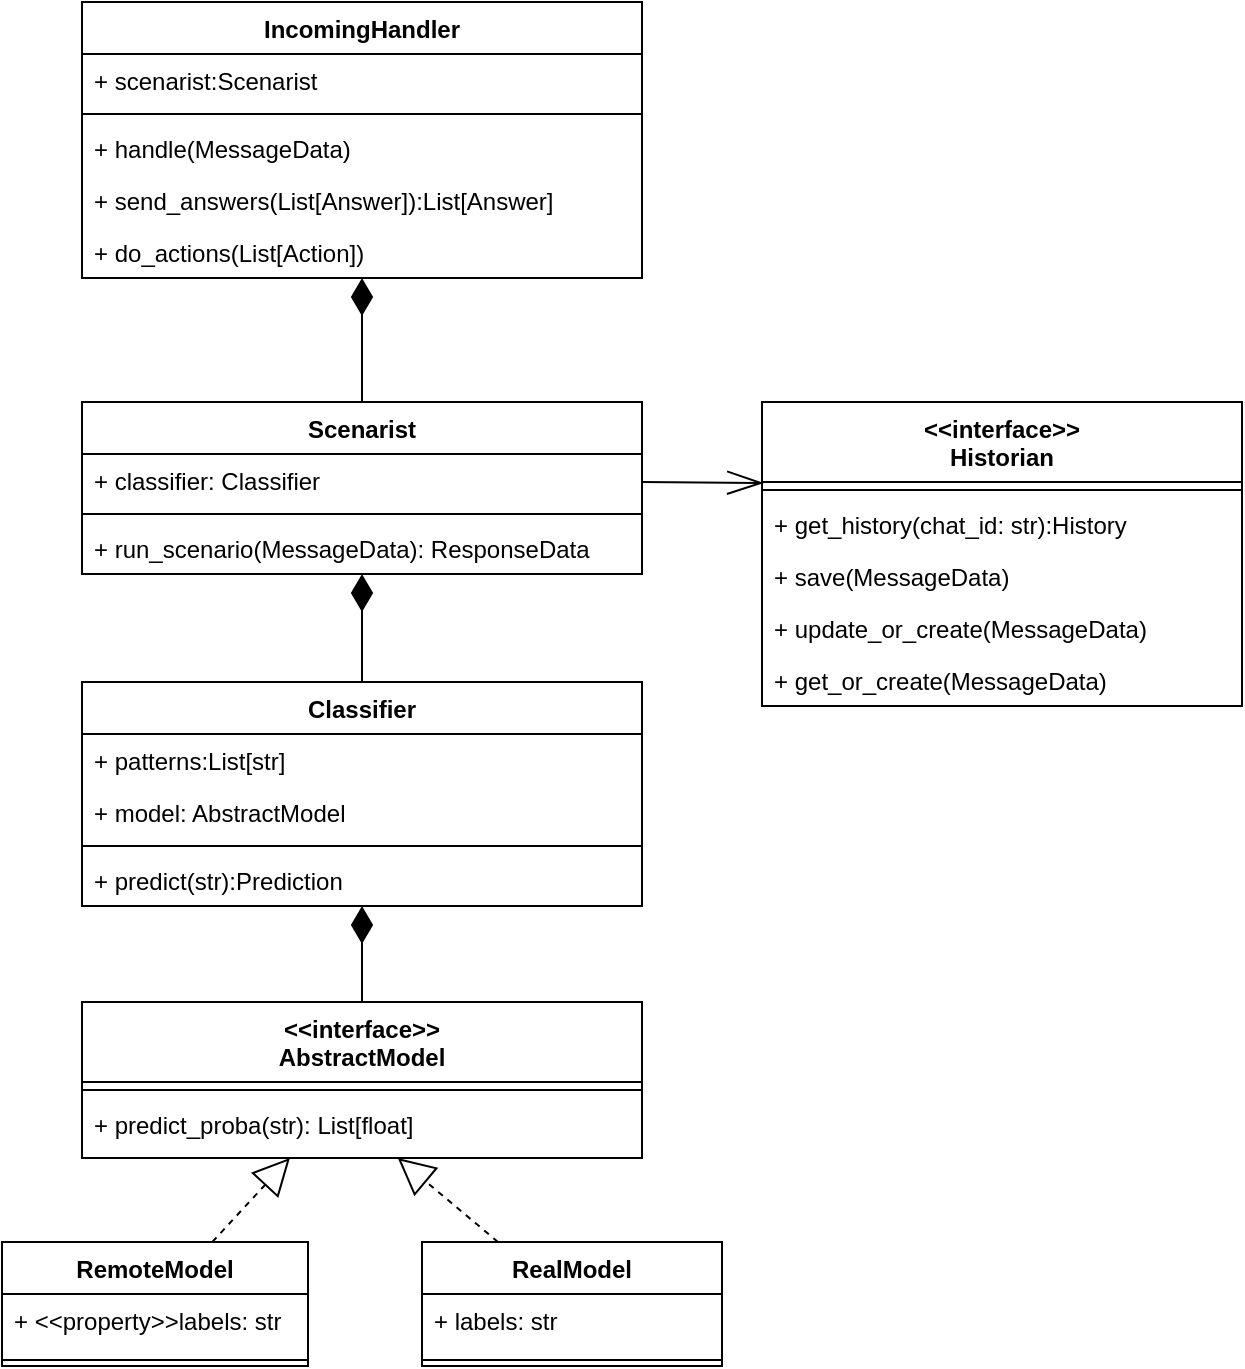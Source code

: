 <mxfile version="13.1.3" type="device"><diagram id="C5RBs43oDa-KdzZeNtuy" name="Page-1"><mxGraphModel dx="1027" dy="518" grid="1" gridSize="10" guides="1" tooltips="1" connect="1" arrows="1" fold="1" page="1" pageScale="1" pageWidth="1169" pageHeight="827" math="0" shadow="0"><root><mxCell id="WIyWlLk6GJQsqaUBKTNV-0"/><mxCell id="WIyWlLk6GJQsqaUBKTNV-1" parent="WIyWlLk6GJQsqaUBKTNV-0"/><mxCell id="WH5NhApeHF9odHe_qC5z-63" value="" style="endArrow=diamondThin;endFill=1;endSize=16;html=1;exitX=0.5;exitY=0;exitDx=0;exitDy=0;" parent="WIyWlLk6GJQsqaUBKTNV-1" source="uBnXKG8hQbBIiH_jz6F7-15" target="uBnXKG8hQbBIiH_jz6F7-2" edge="1"><mxGeometry width="160" relative="1" as="geometry"><mxPoint x="600" y="100" as="sourcePoint"/><mxPoint x="183" y="110" as="targetPoint"/></mxGeometry></mxCell><mxCell id="WH5NhApeHF9odHe_qC5z-78" value="" style="endArrow=diamondThin;endFill=1;endSize=16;html=1;exitX=0.5;exitY=0;exitDx=0;exitDy=0;" parent="WIyWlLk6GJQsqaUBKTNV-1" source="WH5NhApeHF9odHe_qC5z-72" target="uBnXKG8hQbBIiH_jz6F7-19" edge="1"><mxGeometry width="160" relative="1" as="geometry"><mxPoint x="-397" y="316" as="sourcePoint"/><mxPoint x="184.12" y="271.012" as="targetPoint"/></mxGeometry></mxCell><mxCell id="uBnXKG8hQbBIiH_jz6F7-31" value="" style="edgeStyle=none;rounded=0;orthogonalLoop=1;jettySize=auto;html=1;startArrow=block;startFill=0;startSize=16;endArrow=none;endFill=0;endSize=16;strokeColor=#000000;dashed=1;" parent="WIyWlLk6GJQsqaUBKTNV-1" source="uBnXKG8hQbBIiH_jz6F7-20" target="uBnXKG8hQbBIiH_jz6F7-28" edge="1"><mxGeometry relative="1" as="geometry"/></mxCell><mxCell id="uBnXKG8hQbBIiH_jz6F7-32" value="" style="edgeStyle=none;rounded=0;orthogonalLoop=1;jettySize=auto;html=1;startArrow=none;startFill=0;startSize=16;endArrow=diamondThin;endFill=1;endSize=16;strokeColor=#000000;" parent="WIyWlLk6GJQsqaUBKTNV-1" source="uBnXKG8hQbBIiH_jz6F7-20" edge="1" target="WH5NhApeHF9odHe_qC5z-75"><mxGeometry relative="1" as="geometry"><mxPoint x="176" y="450" as="targetPoint"/></mxGeometry></mxCell><mxCell id="TzDltFV9LNhAWiCDMsNz-2" style="edgeStyle=none;rounded=0;orthogonalLoop=1;jettySize=auto;html=1;startSize=16;endArrow=block;endFill=0;endSize=16;dashed=1;" edge="1" parent="WIyWlLk6GJQsqaUBKTNV-1" source="TzDltFV9LNhAWiCDMsNz-0" target="uBnXKG8hQbBIiH_jz6F7-24"><mxGeometry relative="1" as="geometry"/></mxCell><mxCell id="TzDltFV9LNhAWiCDMsNz-6" style="edgeStyle=none;rounded=0;orthogonalLoop=1;jettySize=auto;html=1;entryX=0.003;entryY=0.405;entryDx=0;entryDy=0;entryPerimeter=0;startSize=16;endArrow=openThin;endFill=0;endSize=16;" edge="1" parent="WIyWlLk6GJQsqaUBKTNV-1" source="uBnXKG8hQbBIiH_jz6F7-16"><mxGeometry relative="1" as="geometry"><mxPoint x="380.6" y="240.5" as="targetPoint"/></mxGeometry></mxCell><mxCell id="WH5NhApeHF9odHe_qC5z-48" value="IncomingHandler" style="swimlane;fontStyle=1;align=center;verticalAlign=top;childLayout=stackLayout;horizontal=1;startSize=26;horizontalStack=0;resizeParent=1;resizeParentMax=0;resizeLast=0;collapsible=1;marginBottom=0;" parent="WIyWlLk6GJQsqaUBKTNV-1" vertex="1"><mxGeometry x="40" width="280" height="138" as="geometry"/></mxCell><mxCell id="uBnXKG8hQbBIiH_jz6F7-50" value="+ scenarist:Scenarist" style="text;strokeColor=none;fillColor=none;align=left;verticalAlign=top;spacingLeft=4;spacingRight=4;overflow=hidden;rotatable=0;points=[[0,0.5],[1,0.5]];portConstraint=eastwest;" parent="WH5NhApeHF9odHe_qC5z-48" vertex="1"><mxGeometry y="26" width="280" height="26" as="geometry"/></mxCell><mxCell id="WH5NhApeHF9odHe_qC5z-50" value="" style="line;strokeWidth=1;fillColor=none;align=left;verticalAlign=middle;spacingTop=-1;spacingLeft=3;spacingRight=3;rotatable=0;labelPosition=right;points=[];portConstraint=eastwest;" parent="WH5NhApeHF9odHe_qC5z-48" vertex="1"><mxGeometry y="52" width="280" height="8" as="geometry"/></mxCell><mxCell id="TzDltFV9LNhAWiCDMsNz-3" value="+ handle(MessageData)" style="text;strokeColor=none;fillColor=none;align=left;verticalAlign=top;spacingLeft=4;spacingRight=4;overflow=hidden;rotatable=0;points=[[0,0.5],[1,0.5]];portConstraint=eastwest;" vertex="1" parent="WH5NhApeHF9odHe_qC5z-48"><mxGeometry y="60" width="280" height="26" as="geometry"/></mxCell><mxCell id="WH5NhApeHF9odHe_qC5z-65" value="+ send_answers(List[Answer]):List[Answer] " style="text;strokeColor=none;fillColor=none;align=left;verticalAlign=top;spacingLeft=4;spacingRight=4;overflow=hidden;rotatable=0;points=[[0,0.5],[1,0.5]];portConstraint=eastwest;" parent="WH5NhApeHF9odHe_qC5z-48" vertex="1"><mxGeometry y="86" width="280" height="26" as="geometry"/></mxCell><mxCell id="uBnXKG8hQbBIiH_jz6F7-2" value="+ do_actions(List[Action]) " style="text;strokeColor=none;fillColor=none;align=left;verticalAlign=top;spacingLeft=4;spacingRight=4;overflow=hidden;rotatable=0;points=[[0,0.5],[1,0.5]];portConstraint=eastwest;" parent="WH5NhApeHF9odHe_qC5z-48" vertex="1"><mxGeometry y="112" width="280" height="26" as="geometry"/></mxCell><mxCell id="uBnXKG8hQbBIiH_jz6F7-20" value="&lt;&lt;interface&gt;&gt;&#xA;AbstractModel" style="swimlane;fontStyle=1;align=center;verticalAlign=top;childLayout=stackLayout;horizontal=1;startSize=40;horizontalStack=0;resizeParent=1;resizeParentMax=0;resizeLast=0;collapsible=1;marginBottom=0;" parent="WIyWlLk6GJQsqaUBKTNV-1" vertex="1"><mxGeometry x="40" y="500" width="280" height="78" as="geometry"/></mxCell><mxCell id="uBnXKG8hQbBIiH_jz6F7-23" value="" style="line;strokeWidth=1;fillColor=none;align=left;verticalAlign=middle;spacingTop=-1;spacingLeft=3;spacingRight=3;rotatable=0;labelPosition=right;points=[];portConstraint=eastwest;" parent="uBnXKG8hQbBIiH_jz6F7-20" vertex="1"><mxGeometry y="40" width="280" height="8" as="geometry"/></mxCell><mxCell id="uBnXKG8hQbBIiH_jz6F7-24" value="+ predict_proba(str): List[float]" style="text;strokeColor=none;fillColor=none;align=left;verticalAlign=top;spacingLeft=4;spacingRight=4;overflow=hidden;rotatable=0;points=[[0,0.5],[1,0.5]];portConstraint=eastwest;" parent="uBnXKG8hQbBIiH_jz6F7-20" vertex="1"><mxGeometry y="48" width="280" height="30" as="geometry"/></mxCell><mxCell id="uBnXKG8hQbBIiH_jz6F7-15" value="Scenarist" style="swimlane;fontStyle=1;align=center;verticalAlign=top;childLayout=stackLayout;horizontal=1;startSize=26;horizontalStack=0;resizeParent=1;resizeParentMax=0;resizeLast=0;collapsible=1;marginBottom=0;" parent="WIyWlLk6GJQsqaUBKTNV-1" vertex="1"><mxGeometry x="40" y="200" width="280" height="86" as="geometry"/></mxCell><mxCell id="uBnXKG8hQbBIiH_jz6F7-16" value="+ classifier: Classifier" style="text;strokeColor=none;fillColor=none;align=left;verticalAlign=top;spacingLeft=4;spacingRight=4;overflow=hidden;rotatable=0;points=[[0,0.5],[1,0.5]];portConstraint=eastwest;" parent="uBnXKG8hQbBIiH_jz6F7-15" vertex="1"><mxGeometry y="26" width="280" height="26" as="geometry"/></mxCell><mxCell id="uBnXKG8hQbBIiH_jz6F7-18" value="" style="line;strokeWidth=1;fillColor=none;align=left;verticalAlign=middle;spacingTop=-1;spacingLeft=3;spacingRight=3;rotatable=0;labelPosition=right;points=[];portConstraint=eastwest;" parent="uBnXKG8hQbBIiH_jz6F7-15" vertex="1"><mxGeometry y="52" width="280" height="8" as="geometry"/></mxCell><mxCell id="uBnXKG8hQbBIiH_jz6F7-19" value="+ run_scenario(MessageData): ResponseData" style="text;strokeColor=none;fillColor=none;align=left;verticalAlign=top;spacingLeft=4;spacingRight=4;overflow=hidden;rotatable=0;points=[[0,0.5],[1,0.5]];portConstraint=eastwest;" parent="uBnXKG8hQbBIiH_jz6F7-15" vertex="1"><mxGeometry y="60" width="280" height="26" as="geometry"/></mxCell><mxCell id="WH5NhApeHF9odHe_qC5z-72" value="Classifier" style="swimlane;fontStyle=1;align=center;verticalAlign=top;childLayout=stackLayout;horizontal=1;startSize=26;horizontalStack=0;resizeParent=1;resizeParentMax=0;resizeLast=0;collapsible=1;marginBottom=0;" parent="WIyWlLk6GJQsqaUBKTNV-1" vertex="1"><mxGeometry x="40" y="340" width="280" height="112" as="geometry"/></mxCell><mxCell id="WH5NhApeHF9odHe_qC5z-77" value="+ patterns:List[str]" style="text;strokeColor=none;fillColor=none;align=left;verticalAlign=top;spacingLeft=4;spacingRight=4;overflow=hidden;rotatable=0;points=[[0,0.5],[1,0.5]];portConstraint=eastwest;" parent="WH5NhApeHF9odHe_qC5z-72" vertex="1"><mxGeometry y="26" width="280" height="26" as="geometry"/></mxCell><mxCell id="WH5NhApeHF9odHe_qC5z-76" value="+ model: AbstractModel" style="text;strokeColor=none;fillColor=none;align=left;verticalAlign=top;spacingLeft=4;spacingRight=4;overflow=hidden;rotatable=0;points=[[0,0.5],[1,0.5]];portConstraint=eastwest;" parent="WH5NhApeHF9odHe_qC5z-72" vertex="1"><mxGeometry y="52" width="280" height="26" as="geometry"/></mxCell><mxCell id="WH5NhApeHF9odHe_qC5z-74" value="" style="line;strokeWidth=1;fillColor=none;align=left;verticalAlign=middle;spacingTop=-1;spacingLeft=3;spacingRight=3;rotatable=0;labelPosition=right;points=[];portConstraint=eastwest;" parent="WH5NhApeHF9odHe_qC5z-72" vertex="1"><mxGeometry y="78" width="280" height="8" as="geometry"/></mxCell><mxCell id="WH5NhApeHF9odHe_qC5z-75" value="+ predict(str):Prediction" style="text;strokeColor=none;fillColor=none;align=left;verticalAlign=top;spacingLeft=4;spacingRight=4;overflow=hidden;rotatable=0;points=[[0,0.5],[1,0.5]];portConstraint=eastwest;" parent="WH5NhApeHF9odHe_qC5z-72" vertex="1"><mxGeometry y="86" width="280" height="26" as="geometry"/></mxCell><mxCell id="TzDltFV9LNhAWiCDMsNz-0" value="RealModel" style="swimlane;fontStyle=1;align=center;verticalAlign=top;childLayout=stackLayout;horizontal=1;startSize=26;horizontalStack=0;resizeParent=1;resizeParentMax=0;resizeLast=0;collapsible=1;marginBottom=0;" vertex="1" parent="WIyWlLk6GJQsqaUBKTNV-1"><mxGeometry x="210" y="620" width="150" height="62" as="geometry"/></mxCell><mxCell id="TzDltFV9LNhAWiCDMsNz-4" value="+ labels: str " style="text;strokeColor=none;fillColor=none;align=left;verticalAlign=top;spacingLeft=4;spacingRight=4;overflow=hidden;rotatable=0;points=[[0,0.5],[1,0.5]];portConstraint=eastwest;" vertex="1" parent="TzDltFV9LNhAWiCDMsNz-0"><mxGeometry y="26" width="150" height="30" as="geometry"/></mxCell><mxCell id="TzDltFV9LNhAWiCDMsNz-1" value="" style="line;strokeWidth=1;fillColor=none;align=left;verticalAlign=middle;spacingTop=-1;spacingLeft=3;spacingRight=3;rotatable=0;labelPosition=right;points=[];portConstraint=eastwest;" vertex="1" parent="TzDltFV9LNhAWiCDMsNz-0"><mxGeometry y="56" width="150" height="6" as="geometry"/></mxCell><mxCell id="uBnXKG8hQbBIiH_jz6F7-28" value="RemoteModel" style="swimlane;fontStyle=1;align=center;verticalAlign=top;childLayout=stackLayout;horizontal=1;startSize=26;horizontalStack=0;resizeParent=1;resizeParentMax=0;resizeLast=0;collapsible=1;marginBottom=0;" parent="WIyWlLk6GJQsqaUBKTNV-1" vertex="1"><mxGeometry y="620" width="153" height="62" as="geometry"/></mxCell><mxCell id="TzDltFV9LNhAWiCDMsNz-5" value="+ &lt;&lt;property&gt;&gt;labels: str " style="text;strokeColor=none;fillColor=none;align=left;verticalAlign=top;spacingLeft=4;spacingRight=4;overflow=hidden;rotatable=0;points=[[0,0.5],[1,0.5]];portConstraint=eastwest;" vertex="1" parent="uBnXKG8hQbBIiH_jz6F7-28"><mxGeometry y="26" width="153" height="30" as="geometry"/></mxCell><mxCell id="uBnXKG8hQbBIiH_jz6F7-29" value="" style="line;strokeWidth=1;fillColor=none;align=left;verticalAlign=middle;spacingTop=-1;spacingLeft=3;spacingRight=3;rotatable=0;labelPosition=right;points=[];portConstraint=eastwest;" parent="uBnXKG8hQbBIiH_jz6F7-28" vertex="1"><mxGeometry y="56" width="153" height="6" as="geometry"/></mxCell><mxCell id="TzDltFV9LNhAWiCDMsNz-7" value="&lt;&lt;interface&gt;&gt;&#xA;Historian" style="swimlane;fontStyle=1;align=center;verticalAlign=top;childLayout=stackLayout;horizontal=1;startSize=40;horizontalStack=0;resizeParent=1;resizeParentMax=0;resizeLast=0;collapsible=1;marginBottom=0;" vertex="1" parent="WIyWlLk6GJQsqaUBKTNV-1"><mxGeometry x="380" y="200" width="240" height="152" as="geometry"/></mxCell><mxCell id="TzDltFV9LNhAWiCDMsNz-8" value="" style="line;strokeWidth=1;fillColor=none;align=left;verticalAlign=middle;spacingTop=-1;spacingLeft=3;spacingRight=3;rotatable=0;labelPosition=right;points=[];portConstraint=eastwest;" vertex="1" parent="TzDltFV9LNhAWiCDMsNz-7"><mxGeometry y="40" width="240" height="8" as="geometry"/></mxCell><mxCell id="TzDltFV9LNhAWiCDMsNz-9" value="+ get_history(chat_id: str):History" style="text;strokeColor=none;fillColor=none;align=left;verticalAlign=top;spacingLeft=4;spacingRight=4;overflow=hidden;rotatable=0;points=[[0,0.5],[1,0.5]];portConstraint=eastwest;" vertex="1" parent="TzDltFV9LNhAWiCDMsNz-7"><mxGeometry y="48" width="240" height="26" as="geometry"/></mxCell><mxCell id="TzDltFV9LNhAWiCDMsNz-10" value="+ save(MessageData)" style="text;strokeColor=none;fillColor=none;align=left;verticalAlign=top;spacingLeft=4;spacingRight=4;overflow=hidden;rotatable=0;points=[[0,0.5],[1,0.5]];portConstraint=eastwest;" vertex="1" parent="TzDltFV9LNhAWiCDMsNz-7"><mxGeometry y="74" width="240" height="26" as="geometry"/></mxCell><mxCell id="TzDltFV9LNhAWiCDMsNz-11" value="+ update_or_create(MessageData)" style="text;strokeColor=none;fillColor=none;align=left;verticalAlign=top;spacingLeft=4;spacingRight=4;overflow=hidden;rotatable=0;points=[[0,0.5],[1,0.5]];portConstraint=eastwest;" vertex="1" parent="TzDltFV9LNhAWiCDMsNz-7"><mxGeometry y="100" width="240" height="26" as="geometry"/></mxCell><mxCell id="TzDltFV9LNhAWiCDMsNz-12" value="+ get_or_create(MessageData)" style="text;strokeColor=none;fillColor=none;align=left;verticalAlign=top;spacingLeft=4;spacingRight=4;overflow=hidden;rotatable=0;points=[[0,0.5],[1,0.5]];portConstraint=eastwest;" vertex="1" parent="TzDltFV9LNhAWiCDMsNz-7"><mxGeometry y="126" width="240" height="26" as="geometry"/></mxCell></root></mxGraphModel></diagram></mxfile>